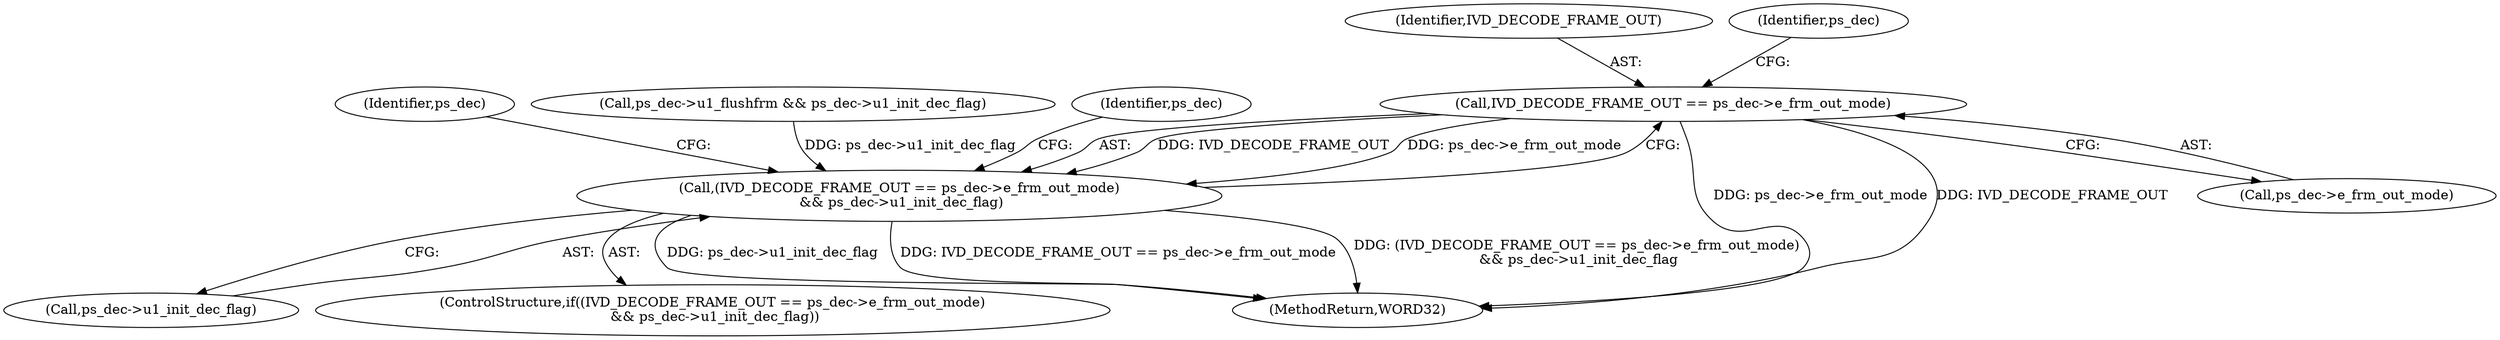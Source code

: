 digraph "0_Android_7554755536019e439433c515eeb44e701fb3bfb2@pointer" {
"1001985" [label="(Call,IVD_DECODE_FRAME_OUT == ps_dec->e_frm_out_mode)"];
"1001984" [label="(Call,(IVD_DECODE_FRAME_OUT == ps_dec->e_frm_out_mode)\n && ps_dec->u1_init_dec_flag)"];
"1001995" [label="(Identifier,ps_dec)"];
"1001986" [label="(Identifier,IVD_DECODE_FRAME_OUT)"];
"1001990" [label="(Call,ps_dec->u1_init_dec_flag)"];
"1001983" [label="(ControlStructure,if((IVD_DECODE_FRAME_OUT == ps_dec->e_frm_out_mode)\n && ps_dec->u1_init_dec_flag))"];
"1000705" [label="(Call,ps_dec->u1_flushfrm && ps_dec->u1_init_dec_flag)"];
"1002023" [label="(Identifier,ps_dec)"];
"1001984" [label="(Call,(IVD_DECODE_FRAME_OUT == ps_dec->e_frm_out_mode)\n && ps_dec->u1_init_dec_flag)"];
"1002142" [label="(MethodReturn,WORD32)"];
"1001985" [label="(Call,IVD_DECODE_FRAME_OUT == ps_dec->e_frm_out_mode)"];
"1001987" [label="(Call,ps_dec->e_frm_out_mode)"];
"1001991" [label="(Identifier,ps_dec)"];
"1001985" -> "1001984"  [label="AST: "];
"1001985" -> "1001987"  [label="CFG: "];
"1001986" -> "1001985"  [label="AST: "];
"1001987" -> "1001985"  [label="AST: "];
"1001991" -> "1001985"  [label="CFG: "];
"1001984" -> "1001985"  [label="CFG: "];
"1001985" -> "1002142"  [label="DDG: ps_dec->e_frm_out_mode"];
"1001985" -> "1002142"  [label="DDG: IVD_DECODE_FRAME_OUT"];
"1001985" -> "1001984"  [label="DDG: IVD_DECODE_FRAME_OUT"];
"1001985" -> "1001984"  [label="DDG: ps_dec->e_frm_out_mode"];
"1001984" -> "1001983"  [label="AST: "];
"1001984" -> "1001990"  [label="CFG: "];
"1001990" -> "1001984"  [label="AST: "];
"1001995" -> "1001984"  [label="CFG: "];
"1002023" -> "1001984"  [label="CFG: "];
"1001984" -> "1002142"  [label="DDG: ps_dec->u1_init_dec_flag"];
"1001984" -> "1002142"  [label="DDG: IVD_DECODE_FRAME_OUT == ps_dec->e_frm_out_mode"];
"1001984" -> "1002142"  [label="DDG: (IVD_DECODE_FRAME_OUT == ps_dec->e_frm_out_mode)\n && ps_dec->u1_init_dec_flag"];
"1000705" -> "1001984"  [label="DDG: ps_dec->u1_init_dec_flag"];
}
